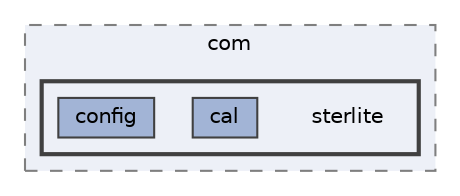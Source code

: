 digraph "repository/brm-core/src/test/java/com/sterlite"
{
 // LATEX_PDF_SIZE
  bgcolor="transparent";
  edge [fontname=Helvetica,fontsize=10,labelfontname=Helvetica,labelfontsize=10];
  node [fontname=Helvetica,fontsize=10,shape=box,height=0.2,width=0.4];
  compound=true
  subgraph clusterdir_d0ccc1aac9664f162d1cbd0b87da78af {
    graph [ bgcolor="#edf0f7", pencolor="grey50", label="com", fontname=Helvetica,fontsize=10 style="filled,dashed", URL="dir_d0ccc1aac9664f162d1cbd0b87da78af.html",tooltip=""]
  subgraph clusterdir_5c1830d578b8b82fb7d7e290592c1d10 {
    graph [ bgcolor="#edf0f7", pencolor="grey25", label="", fontname=Helvetica,fontsize=10 style="filled,bold", URL="dir_5c1830d578b8b82fb7d7e290592c1d10.html",tooltip=""]
    dir_5c1830d578b8b82fb7d7e290592c1d10 [shape=plaintext, label="sterlite"];
  dir_b6c7789bdf2fad1fc28b335ebe987958 [label="cal", fillcolor="#a2b4d6", color="grey25", style="filled", URL="dir_b6c7789bdf2fad1fc28b335ebe987958.html",tooltip=""];
  dir_ee2f07266e9b77d49f79853efa442f80 [label="config", fillcolor="#a2b4d6", color="grey25", style="filled", URL="dir_ee2f07266e9b77d49f79853efa442f80.html",tooltip=""];
  }
  }
}
